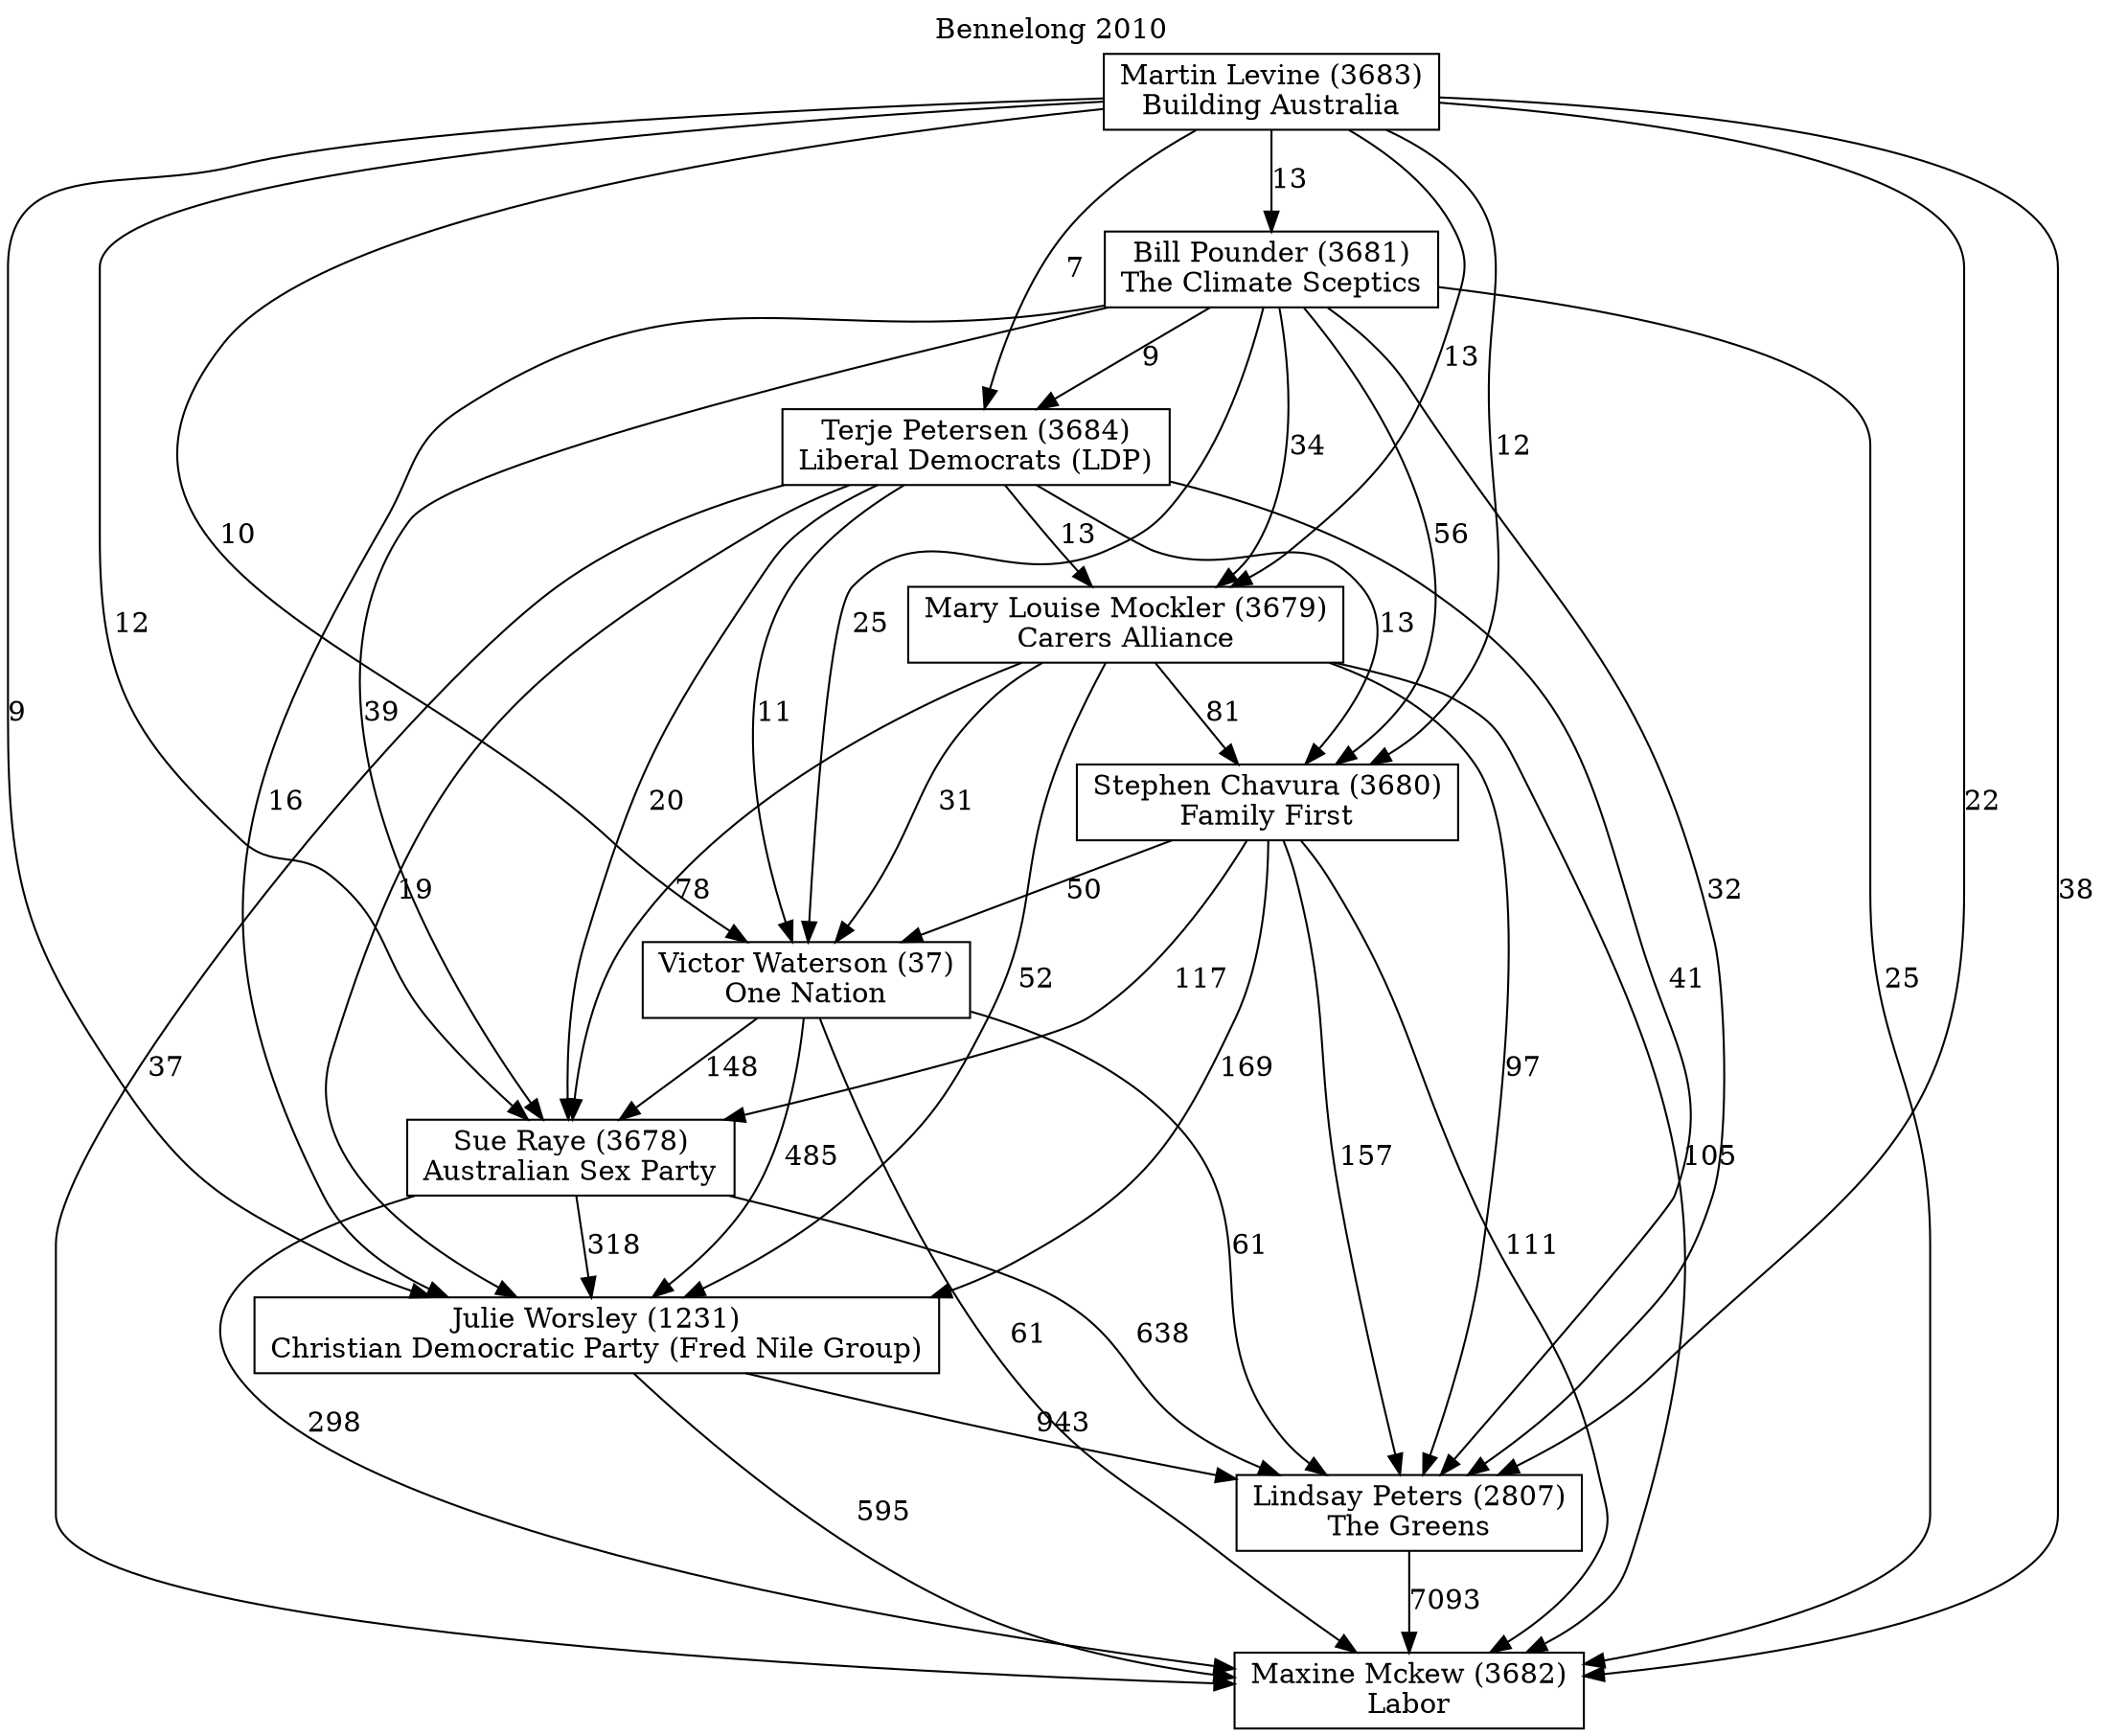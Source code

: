 // House preference flow
digraph "Maxine Mckew (3682)_Bennelong_2010" {
	graph [label="Bennelong 2010" labelloc=t mclimit=10]
	node [shape=box]
	"Bill Pounder (3681)" [label="Bill Pounder (3681)
The Climate Sceptics"]
	"Julie Worsley (1231)" [label="Julie Worsley (1231)
Christian Democratic Party (Fred Nile Group)"]
	"Lindsay Peters (2807)" [label="Lindsay Peters (2807)
The Greens"]
	"Martin Levine (3683)" [label="Martin Levine (3683)
Building Australia"]
	"Mary Louise Mockler (3679)" [label="Mary Louise Mockler (3679)
Carers Alliance"]
	"Maxine Mckew (3682)" [label="Maxine Mckew (3682)
Labor"]
	"Stephen Chavura (3680)" [label="Stephen Chavura (3680)
Family First"]
	"Sue Raye (3678)" [label="Sue Raye (3678)
Australian Sex Party"]
	"Terje Petersen (3684)" [label="Terje Petersen (3684)
Liberal Democrats (LDP)"]
	"Victor Waterson (37)" [label="Victor Waterson (37)
One Nation"]
	"Bill Pounder (3681)" -> "Julie Worsley (1231)" [label=16]
	"Bill Pounder (3681)" -> "Lindsay Peters (2807)" [label=32]
	"Bill Pounder (3681)" -> "Mary Louise Mockler (3679)" [label=34]
	"Bill Pounder (3681)" -> "Maxine Mckew (3682)" [label=25]
	"Bill Pounder (3681)" -> "Stephen Chavura (3680)" [label=56]
	"Bill Pounder (3681)" -> "Sue Raye (3678)" [label=39]
	"Bill Pounder (3681)" -> "Terje Petersen (3684)" [label=9]
	"Bill Pounder (3681)" -> "Victor Waterson (37)" [label=25]
	"Julie Worsley (1231)" -> "Lindsay Peters (2807)" [label=943]
	"Julie Worsley (1231)" -> "Maxine Mckew (3682)" [label=595]
	"Lindsay Peters (2807)" -> "Maxine Mckew (3682)" [label=7093]
	"Martin Levine (3683)" -> "Bill Pounder (3681)" [label=13]
	"Martin Levine (3683)" -> "Julie Worsley (1231)" [label=9]
	"Martin Levine (3683)" -> "Lindsay Peters (2807)" [label=22]
	"Martin Levine (3683)" -> "Mary Louise Mockler (3679)" [label=13]
	"Martin Levine (3683)" -> "Maxine Mckew (3682)" [label=38]
	"Martin Levine (3683)" -> "Stephen Chavura (3680)" [label=12]
	"Martin Levine (3683)" -> "Sue Raye (3678)" [label=12]
	"Martin Levine (3683)" -> "Terje Petersen (3684)" [label=7]
	"Martin Levine (3683)" -> "Victor Waterson (37)" [label=10]
	"Mary Louise Mockler (3679)" -> "Julie Worsley (1231)" [label=52]
	"Mary Louise Mockler (3679)" -> "Lindsay Peters (2807)" [label=97]
	"Mary Louise Mockler (3679)" -> "Maxine Mckew (3682)" [label=105]
	"Mary Louise Mockler (3679)" -> "Stephen Chavura (3680)" [label=81]
	"Mary Louise Mockler (3679)" -> "Sue Raye (3678)" [label=78]
	"Mary Louise Mockler (3679)" -> "Victor Waterson (37)" [label=31]
	"Stephen Chavura (3680)" -> "Julie Worsley (1231)" [label=169]
	"Stephen Chavura (3680)" -> "Lindsay Peters (2807)" [label=157]
	"Stephen Chavura (3680)" -> "Maxine Mckew (3682)" [label=111]
	"Stephen Chavura (3680)" -> "Sue Raye (3678)" [label=117]
	"Stephen Chavura (3680)" -> "Victor Waterson (37)" [label=50]
	"Sue Raye (3678)" -> "Julie Worsley (1231)" [label=318]
	"Sue Raye (3678)" -> "Lindsay Peters (2807)" [label=638]
	"Sue Raye (3678)" -> "Maxine Mckew (3682)" [label=298]
	"Terje Petersen (3684)" -> "Julie Worsley (1231)" [label=19]
	"Terje Petersen (3684)" -> "Lindsay Peters (2807)" [label=41]
	"Terje Petersen (3684)" -> "Mary Louise Mockler (3679)" [label=13]
	"Terje Petersen (3684)" -> "Maxine Mckew (3682)" [label=37]
	"Terje Petersen (3684)" -> "Stephen Chavura (3680)" [label=13]
	"Terje Petersen (3684)" -> "Sue Raye (3678)" [label=20]
	"Terje Petersen (3684)" -> "Victor Waterson (37)" [label=11]
	"Victor Waterson (37)" -> "Julie Worsley (1231)" [label=485]
	"Victor Waterson (37)" -> "Lindsay Peters (2807)" [label=61]
	"Victor Waterson (37)" -> "Maxine Mckew (3682)" [label=61]
	"Victor Waterson (37)" -> "Sue Raye (3678)" [label=148]
}
